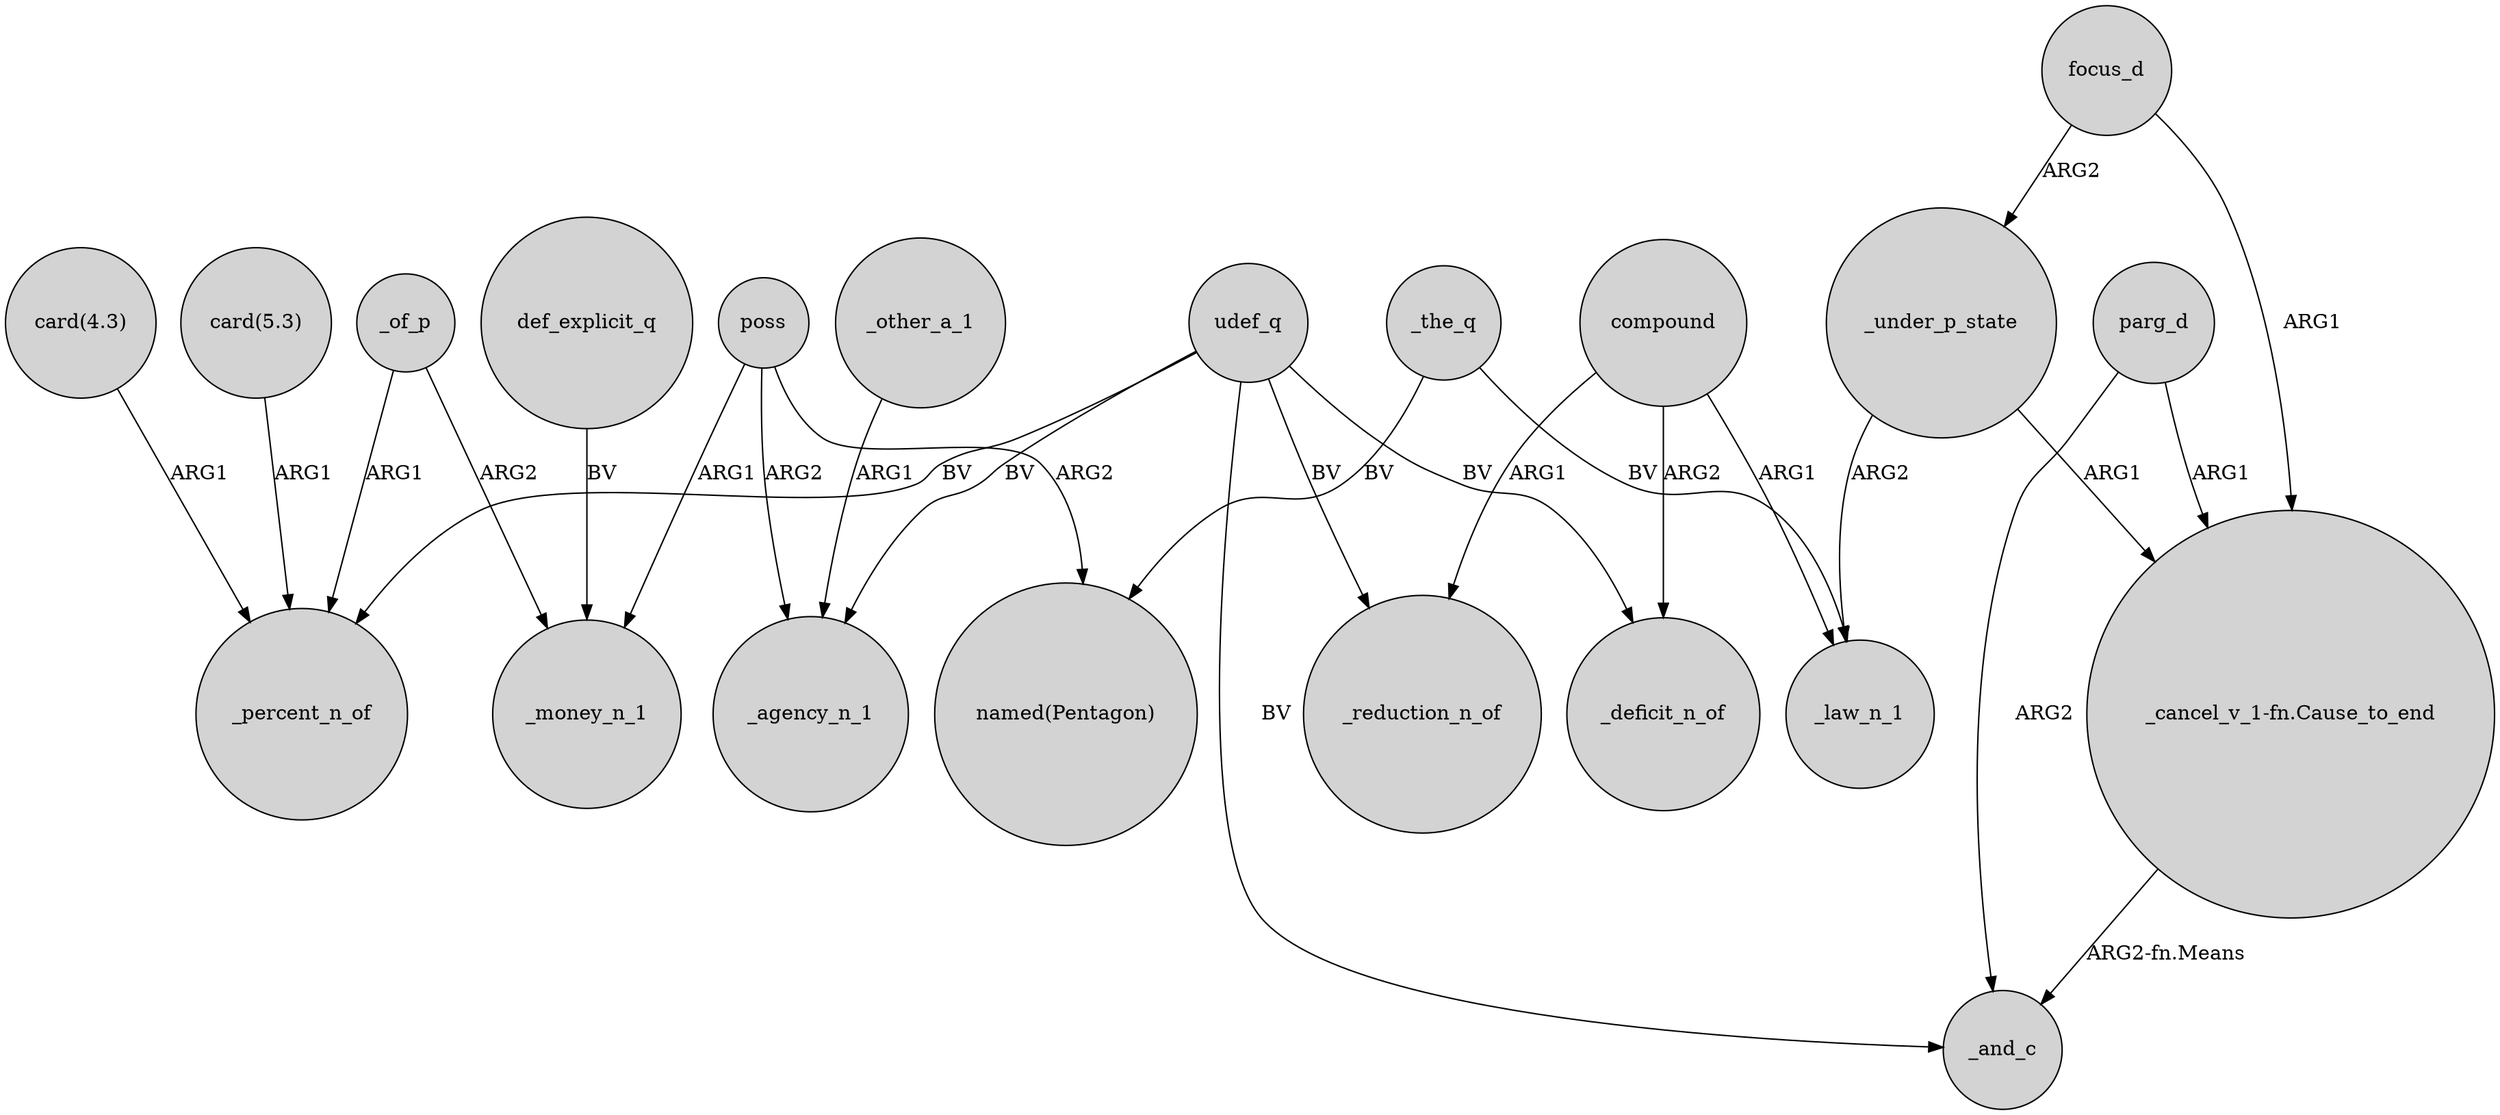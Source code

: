 digraph {
	node [shape=circle style=filled]
	"card(4.3)" -> _percent_n_of [label=ARG1]
	udef_q -> _agency_n_1 [label=BV]
	poss -> _agency_n_1 [label=ARG2]
	compound -> _deficit_n_of [label=ARG2]
	compound -> _reduction_n_of [label=ARG1]
	parg_d -> "_cancel_v_1-fn.Cause_to_end" [label=ARG1]
	udef_q -> _and_c [label=BV]
	def_explicit_q -> _money_n_1 [label=BV]
	_of_p -> _percent_n_of [label=ARG1]
	"card(5.3)" -> _percent_n_of [label=ARG1]
	_the_q -> _law_n_1 [label=BV]
	_the_q -> "named(Pentagon)" [label=BV]
	udef_q -> _percent_n_of [label=BV]
	_other_a_1 -> _agency_n_1 [label=ARG1]
	udef_q -> _reduction_n_of [label=BV]
	"_cancel_v_1-fn.Cause_to_end" -> _and_c [label="ARG2-fn.Means"]
	parg_d -> _and_c [label=ARG2]
	poss -> _money_n_1 [label=ARG1]
	_of_p -> _money_n_1 [label=ARG2]
	focus_d -> "_cancel_v_1-fn.Cause_to_end" [label=ARG1]
	focus_d -> _under_p_state [label=ARG2]
	_under_p_state -> _law_n_1 [label=ARG2]
	compound -> _law_n_1 [label=ARG1]
	poss -> "named(Pentagon)" [label=ARG2]
	_under_p_state -> "_cancel_v_1-fn.Cause_to_end" [label=ARG1]
	udef_q -> _deficit_n_of [label=BV]
}
